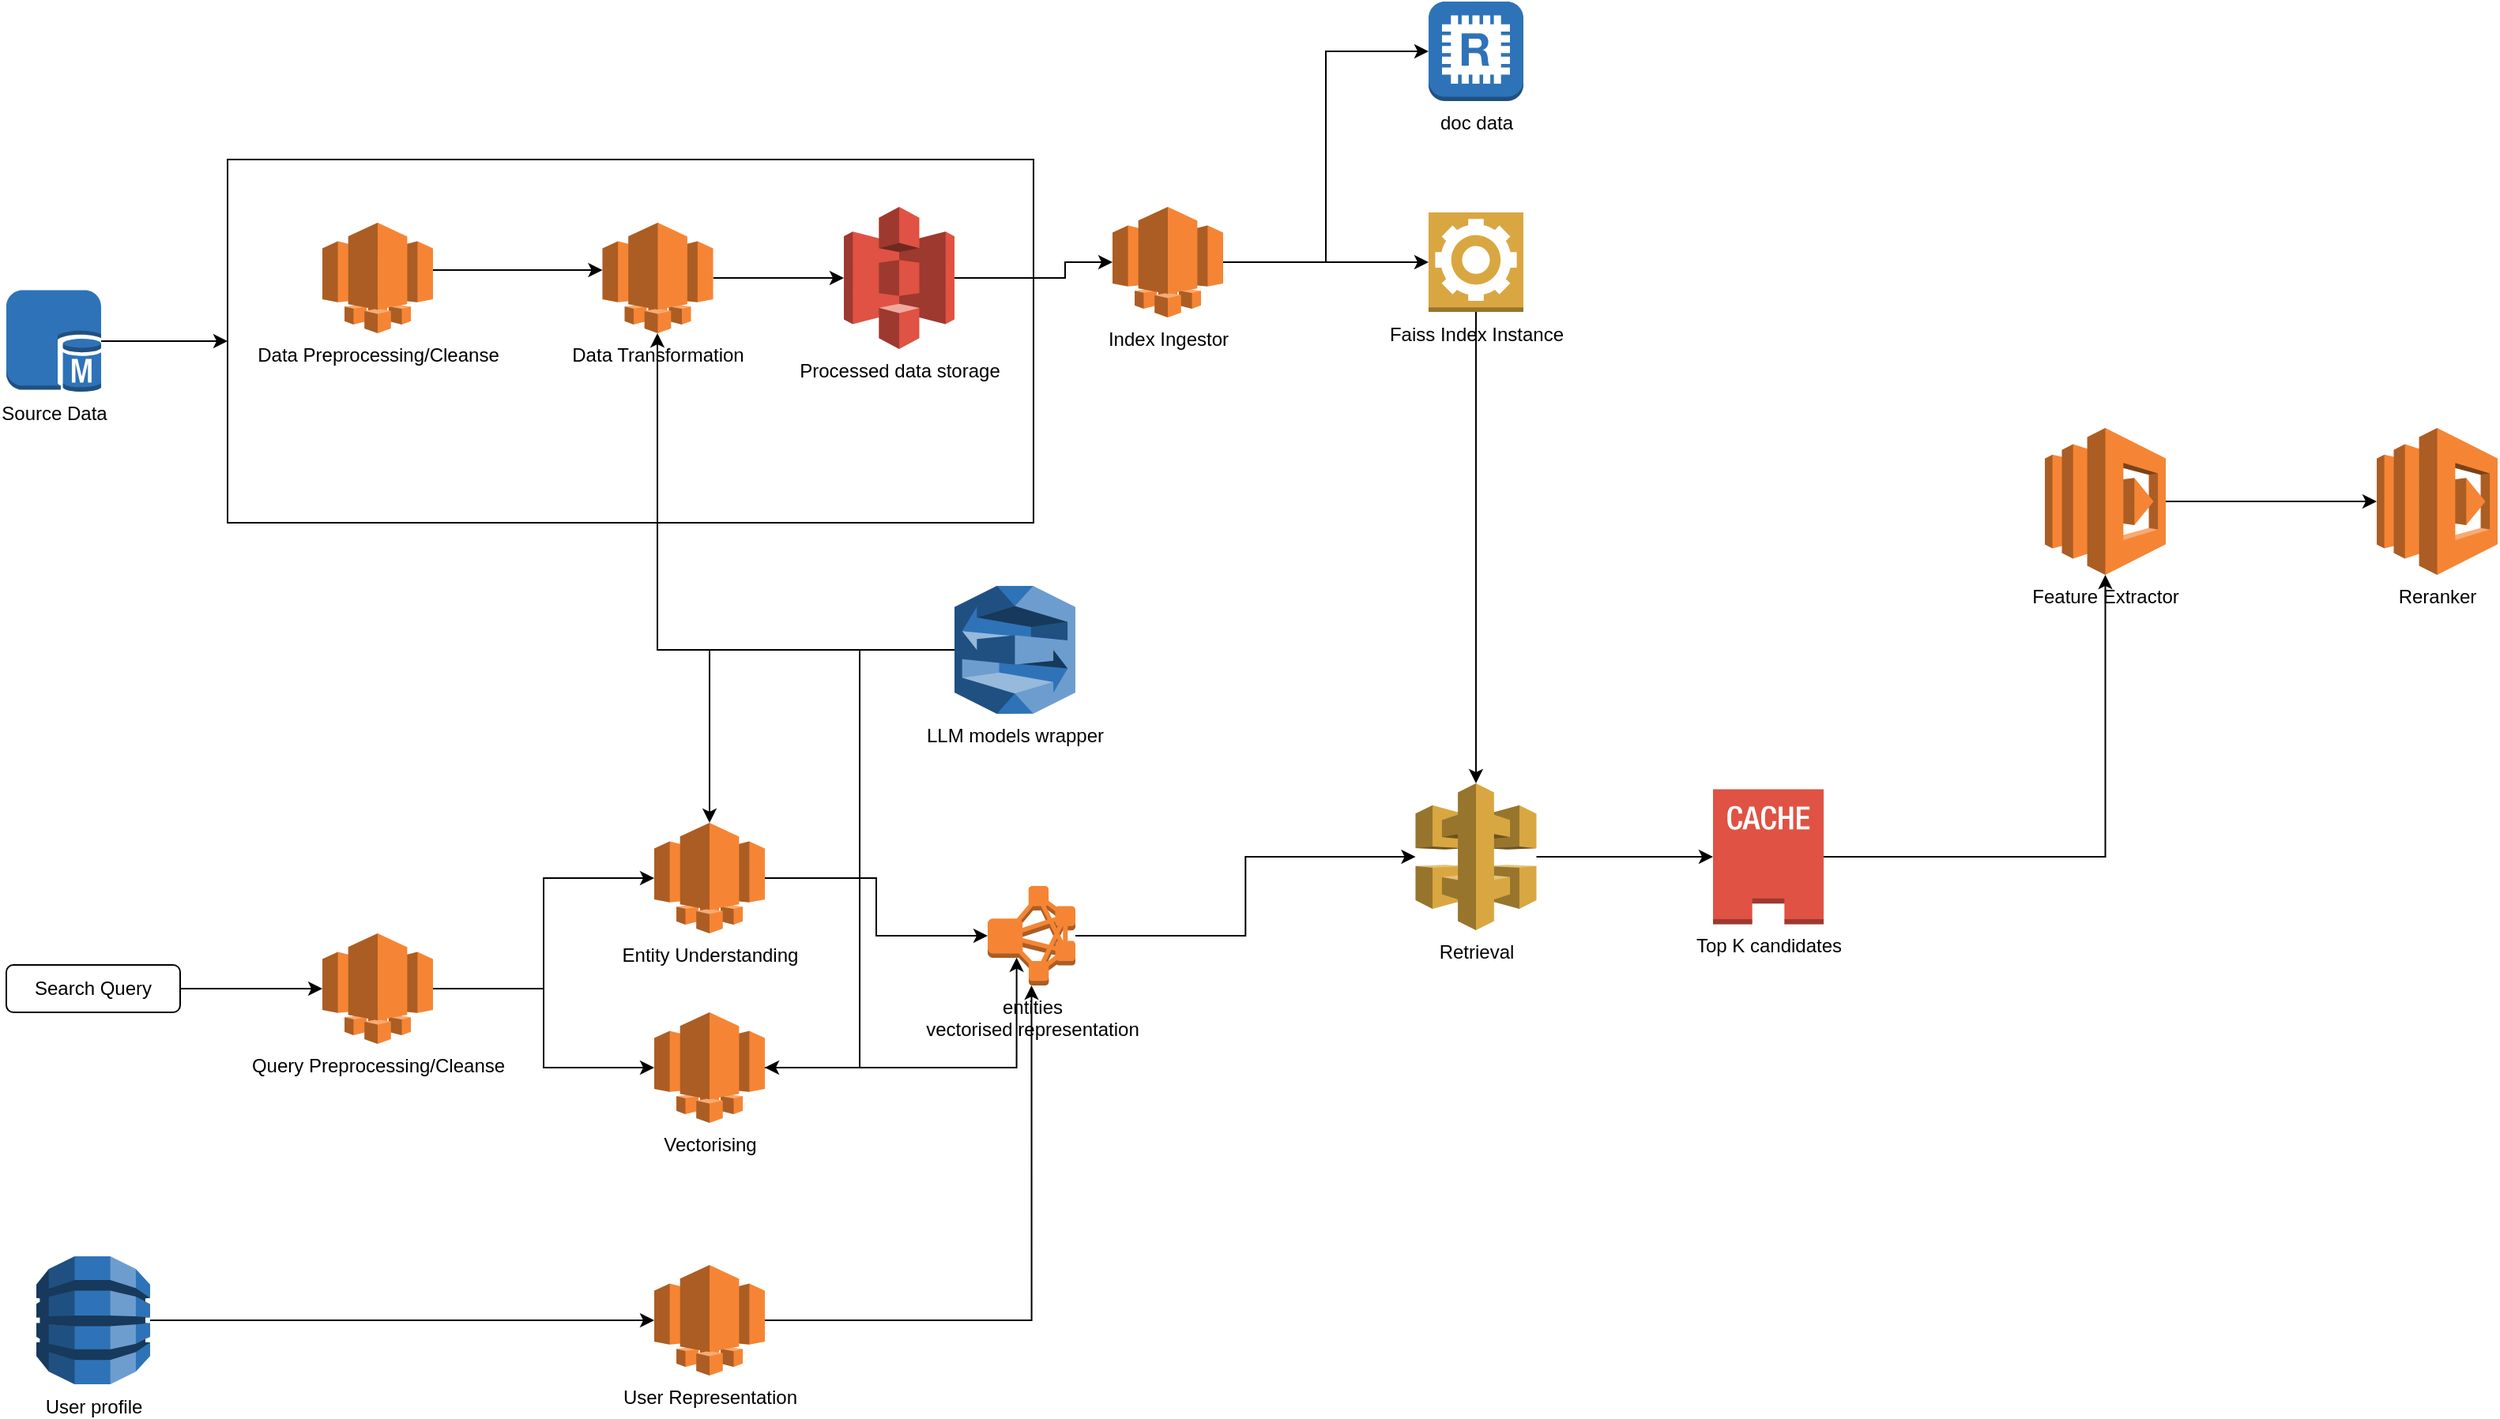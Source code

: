 <mxfile version="21.0.2" type="github">
  <diagram name="Page-1" id="8OP-N2uvxZRe4E2Dq5Id">
    <mxGraphModel dx="1774" dy="1083" grid="1" gridSize="10" guides="1" tooltips="1" connect="1" arrows="1" fold="1" page="1" pageScale="1" pageWidth="827" pageHeight="1169" math="0" shadow="0">
      <root>
        <mxCell id="0" />
        <mxCell id="1" parent="0" />
        <mxCell id="NxXrxqv_TEqv6YPUHNG9-26" value="" style="rounded=0;whiteSpace=wrap;html=1;" vertex="1" parent="1">
          <mxGeometry x="180" y="190" width="510" height="230" as="geometry" />
        </mxCell>
        <mxCell id="NxXrxqv_TEqv6YPUHNG9-27" style="edgeStyle=orthogonalEdgeStyle;rounded=0;orthogonalLoop=1;jettySize=auto;html=1;" edge="1" parent="1" source="NxXrxqv_TEqv6YPUHNG9-3" target="NxXrxqv_TEqv6YPUHNG9-26">
          <mxGeometry relative="1" as="geometry" />
        </mxCell>
        <mxCell id="NxXrxqv_TEqv6YPUHNG9-3" value="Source Data" style="outlineConnect=0;dashed=0;verticalLabelPosition=bottom;verticalAlign=top;align=center;html=1;shape=mxgraph.aws3.sql_master;fillColor=#2E73B8;gradientColor=none;" vertex="1" parent="1">
          <mxGeometry x="40" y="272.75" width="60" height="64.5" as="geometry" />
        </mxCell>
        <mxCell id="NxXrxqv_TEqv6YPUHNG9-14" value="" style="edgeStyle=orthogonalEdgeStyle;rounded=0;orthogonalLoop=1;jettySize=auto;html=1;" edge="1" parent="1" source="NxXrxqv_TEqv6YPUHNG9-12" target="NxXrxqv_TEqv6YPUHNG9-13">
          <mxGeometry relative="1" as="geometry">
            <Array as="points">
              <mxPoint x="390" y="260" />
              <mxPoint x="390" y="260" />
            </Array>
          </mxGeometry>
        </mxCell>
        <mxCell id="NxXrxqv_TEqv6YPUHNG9-12" value="Data Preprocessing/Cleanse" style="outlineConnect=0;dashed=0;verticalLabelPosition=bottom;verticalAlign=top;align=center;html=1;shape=mxgraph.aws3.lightsail;fillColor=#F58534;gradientColor=none;" vertex="1" parent="1">
          <mxGeometry x="240" y="230" width="70" height="70" as="geometry" />
        </mxCell>
        <mxCell id="NxXrxqv_TEqv6YPUHNG9-24" value="" style="edgeStyle=orthogonalEdgeStyle;rounded=0;orthogonalLoop=1;jettySize=auto;html=1;entryX=0;entryY=0.5;entryDx=0;entryDy=0;entryPerimeter=0;" edge="1" parent="1" source="NxXrxqv_TEqv6YPUHNG9-13" target="NxXrxqv_TEqv6YPUHNG9-55">
          <mxGeometry relative="1" as="geometry">
            <mxPoint x="570" y="265.1" as="targetPoint" />
          </mxGeometry>
        </mxCell>
        <mxCell id="NxXrxqv_TEqv6YPUHNG9-13" value="Data Transformation" style="outlineConnect=0;dashed=0;verticalLabelPosition=bottom;verticalAlign=top;align=center;html=1;shape=mxgraph.aws3.lightsail;fillColor=#F58534;gradientColor=none;" vertex="1" parent="1">
          <mxGeometry x="417.25" y="230" width="70" height="70" as="geometry" />
        </mxCell>
        <mxCell id="NxXrxqv_TEqv6YPUHNG9-18" style="edgeStyle=orthogonalEdgeStyle;rounded=0;orthogonalLoop=1;jettySize=auto;html=1;" edge="1" parent="1" source="NxXrxqv_TEqv6YPUHNG9-16">
          <mxGeometry relative="1" as="geometry">
            <mxPoint x="452" y="300" as="targetPoint" />
            <Array as="points">
              <mxPoint x="452" y="501" />
            </Array>
          </mxGeometry>
        </mxCell>
        <mxCell id="NxXrxqv_TEqv6YPUHNG9-43" style="edgeStyle=orthogonalEdgeStyle;rounded=0;orthogonalLoop=1;jettySize=auto;html=1;" edge="1" parent="1" source="NxXrxqv_TEqv6YPUHNG9-16" target="NxXrxqv_TEqv6YPUHNG9-39">
          <mxGeometry relative="1" as="geometry" />
        </mxCell>
        <mxCell id="NxXrxqv_TEqv6YPUHNG9-44" style="edgeStyle=orthogonalEdgeStyle;rounded=0;orthogonalLoop=1;jettySize=auto;html=1;entryX=1;entryY=0.5;entryDx=0;entryDy=0;entryPerimeter=0;" edge="1" parent="1" source="NxXrxqv_TEqv6YPUHNG9-16" target="NxXrxqv_TEqv6YPUHNG9-40">
          <mxGeometry relative="1" as="geometry" />
        </mxCell>
        <mxCell id="NxXrxqv_TEqv6YPUHNG9-16" value="LLM models wrapper" style="outlineConnect=0;dashed=0;verticalLabelPosition=bottom;verticalAlign=top;align=center;html=1;shape=mxgraph.aws3.lex;fillColor=#2E73B8;gradientColor=none;" vertex="1" parent="1">
          <mxGeometry x="640" y="460" width="76.5" height="81" as="geometry" />
        </mxCell>
        <mxCell id="NxXrxqv_TEqv6YPUHNG9-32" style="edgeStyle=orthogonalEdgeStyle;rounded=0;orthogonalLoop=1;jettySize=auto;html=1;exitX=1;exitY=0.5;exitDx=0;exitDy=0;exitPerimeter=0;" edge="1" parent="1" source="NxXrxqv_TEqv6YPUHNG9-19" target="NxXrxqv_TEqv6YPUHNG9-28">
          <mxGeometry relative="1" as="geometry" />
        </mxCell>
        <mxCell id="NxXrxqv_TEqv6YPUHNG9-35" style="edgeStyle=orthogonalEdgeStyle;rounded=0;orthogonalLoop=1;jettySize=auto;html=1;entryX=0;entryY=0.5;entryDx=0;entryDy=0;entryPerimeter=0;" edge="1" parent="1" source="NxXrxqv_TEqv6YPUHNG9-19" target="NxXrxqv_TEqv6YPUHNG9-33">
          <mxGeometry relative="1" as="geometry" />
        </mxCell>
        <mxCell id="NxXrxqv_TEqv6YPUHNG9-19" value="Index Ingestor" style="outlineConnect=0;dashed=0;verticalLabelPosition=bottom;verticalAlign=top;align=center;html=1;shape=mxgraph.aws3.lightsail;fillColor=#F58534;gradientColor=none;" vertex="1" parent="1">
          <mxGeometry x="740" y="220" width="70" height="70" as="geometry" />
        </mxCell>
        <mxCell id="NxXrxqv_TEqv6YPUHNG9-25" style="edgeStyle=orthogonalEdgeStyle;rounded=0;orthogonalLoop=1;jettySize=auto;html=1;exitX=1;exitY=0.5;exitDx=0;exitDy=0;exitPerimeter=0;" edge="1" parent="1" source="NxXrxqv_TEqv6YPUHNG9-55" target="NxXrxqv_TEqv6YPUHNG9-19">
          <mxGeometry relative="1" as="geometry">
            <mxPoint x="630" y="265.1" as="sourcePoint" />
            <Array as="points">
              <mxPoint x="710" y="265" />
              <mxPoint x="710" y="255" />
            </Array>
          </mxGeometry>
        </mxCell>
        <mxCell id="NxXrxqv_TEqv6YPUHNG9-54" style="edgeStyle=orthogonalEdgeStyle;rounded=0;orthogonalLoop=1;jettySize=auto;html=1;" edge="1" parent="1" source="NxXrxqv_TEqv6YPUHNG9-28" target="NxXrxqv_TEqv6YPUHNG9-50">
          <mxGeometry relative="1" as="geometry">
            <Array as="points">
              <mxPoint x="970" y="530" />
              <mxPoint x="970" y="530" />
            </Array>
          </mxGeometry>
        </mxCell>
        <mxCell id="NxXrxqv_TEqv6YPUHNG9-28" value="Faiss Index Instance" style="outlineConnect=0;dashed=0;verticalLabelPosition=bottom;verticalAlign=top;align=center;html=1;shape=mxgraph.aws3.worker;fillColor=#D9A741;gradientColor=none;" vertex="1" parent="1">
          <mxGeometry x="940" y="223.5" width="60" height="63" as="geometry" />
        </mxCell>
        <mxCell id="NxXrxqv_TEqv6YPUHNG9-33" value="doc data" style="outlineConnect=0;dashed=0;verticalLabelPosition=bottom;verticalAlign=top;align=center;html=1;shape=mxgraph.aws3.redis;fillColor=#2E73B8;gradientColor=none;" vertex="1" parent="1">
          <mxGeometry x="940" y="90" width="60" height="63" as="geometry" />
        </mxCell>
        <mxCell id="NxXrxqv_TEqv6YPUHNG9-38" style="edgeStyle=orthogonalEdgeStyle;rounded=0;orthogonalLoop=1;jettySize=auto;html=1;" edge="1" parent="1" source="NxXrxqv_TEqv6YPUHNG9-36" target="NxXrxqv_TEqv6YPUHNG9-37">
          <mxGeometry relative="1" as="geometry" />
        </mxCell>
        <mxCell id="NxXrxqv_TEqv6YPUHNG9-36" value="Search Query" style="rounded=1;whiteSpace=wrap;html=1;" vertex="1" parent="1">
          <mxGeometry x="40" y="700" width="110" height="30" as="geometry" />
        </mxCell>
        <mxCell id="NxXrxqv_TEqv6YPUHNG9-41" style="edgeStyle=orthogonalEdgeStyle;rounded=0;orthogonalLoop=1;jettySize=auto;html=1;entryX=0;entryY=0.5;entryDx=0;entryDy=0;entryPerimeter=0;" edge="1" parent="1" source="NxXrxqv_TEqv6YPUHNG9-37" target="NxXrxqv_TEqv6YPUHNG9-39">
          <mxGeometry relative="1" as="geometry" />
        </mxCell>
        <mxCell id="NxXrxqv_TEqv6YPUHNG9-42" style="edgeStyle=orthogonalEdgeStyle;rounded=0;orthogonalLoop=1;jettySize=auto;html=1;" edge="1" parent="1" source="NxXrxqv_TEqv6YPUHNG9-37" target="NxXrxqv_TEqv6YPUHNG9-40">
          <mxGeometry relative="1" as="geometry" />
        </mxCell>
        <mxCell id="NxXrxqv_TEqv6YPUHNG9-37" value="Query Preprocessing/Cleanse" style="outlineConnect=0;dashed=0;verticalLabelPosition=bottom;verticalAlign=top;align=center;html=1;shape=mxgraph.aws3.lightsail;fillColor=#F58534;gradientColor=none;" vertex="1" parent="1">
          <mxGeometry x="240" y="680" width="70" height="70" as="geometry" />
        </mxCell>
        <mxCell id="NxXrxqv_TEqv6YPUHNG9-47" style="edgeStyle=orthogonalEdgeStyle;rounded=0;orthogonalLoop=1;jettySize=auto;html=1;" edge="1" parent="1" source="NxXrxqv_TEqv6YPUHNG9-39" target="NxXrxqv_TEqv6YPUHNG9-45">
          <mxGeometry relative="1" as="geometry" />
        </mxCell>
        <mxCell id="NxXrxqv_TEqv6YPUHNG9-39" value="Entity Understanding" style="outlineConnect=0;dashed=0;verticalLabelPosition=bottom;verticalAlign=top;align=center;html=1;shape=mxgraph.aws3.lightsail;fillColor=#F58534;gradientColor=none;" vertex="1" parent="1">
          <mxGeometry x="450" y="610" width="70" height="70" as="geometry" />
        </mxCell>
        <mxCell id="NxXrxqv_TEqv6YPUHNG9-48" style="edgeStyle=orthogonalEdgeStyle;rounded=0;orthogonalLoop=1;jettySize=auto;html=1;entryX=0.33;entryY=0.72;entryDx=0;entryDy=0;entryPerimeter=0;" edge="1" parent="1" source="NxXrxqv_TEqv6YPUHNG9-40" target="NxXrxqv_TEqv6YPUHNG9-45">
          <mxGeometry relative="1" as="geometry" />
        </mxCell>
        <mxCell id="NxXrxqv_TEqv6YPUHNG9-40" value="Vectorising" style="outlineConnect=0;dashed=0;verticalLabelPosition=bottom;verticalAlign=top;align=center;html=1;shape=mxgraph.aws3.lightsail;fillColor=#F58534;gradientColor=none;" vertex="1" parent="1">
          <mxGeometry x="450" y="730" width="70" height="70" as="geometry" />
        </mxCell>
        <mxCell id="NxXrxqv_TEqv6YPUHNG9-52" style="edgeStyle=orthogonalEdgeStyle;rounded=0;orthogonalLoop=1;jettySize=auto;html=1;" edge="1" parent="1" source="NxXrxqv_TEqv6YPUHNG9-45" target="NxXrxqv_TEqv6YPUHNG9-50">
          <mxGeometry relative="1" as="geometry" />
        </mxCell>
        <mxCell id="NxXrxqv_TEqv6YPUHNG9-45" value="entities&lt;br&gt;vectorised representation" style="outlineConnect=0;dashed=0;verticalLabelPosition=bottom;verticalAlign=top;align=center;html=1;shape=mxgraph.aws3.emr_cluster;fillColor=#F58534;gradientColor=none;" vertex="1" parent="1">
          <mxGeometry x="661" y="650" width="55.5" height="63" as="geometry" />
        </mxCell>
        <mxCell id="NxXrxqv_TEqv6YPUHNG9-57" style="edgeStyle=orthogonalEdgeStyle;rounded=0;orthogonalLoop=1;jettySize=auto;html=1;" edge="1" parent="1" source="NxXrxqv_TEqv6YPUHNG9-50" target="NxXrxqv_TEqv6YPUHNG9-56">
          <mxGeometry relative="1" as="geometry" />
        </mxCell>
        <mxCell id="NxXrxqv_TEqv6YPUHNG9-50" value="Retrieval" style="outlineConnect=0;dashed=0;verticalLabelPosition=bottom;verticalAlign=top;align=center;html=1;shape=mxgraph.aws3.api_gateway;fillColor=#D9A741;gradientColor=none;" vertex="1" parent="1">
          <mxGeometry x="931.75" y="585" width="76.5" height="93" as="geometry" />
        </mxCell>
        <mxCell id="NxXrxqv_TEqv6YPUHNG9-55" value="Processed data storage" style="outlineConnect=0;dashed=0;verticalLabelPosition=bottom;verticalAlign=top;align=center;html=1;shape=mxgraph.aws3.s3;fillColor=#E05243;gradientColor=none;" vertex="1" parent="1">
          <mxGeometry x="570" y="220" width="70" height="90" as="geometry" />
        </mxCell>
        <mxCell id="NxXrxqv_TEqv6YPUHNG9-60" style="edgeStyle=orthogonalEdgeStyle;rounded=0;orthogonalLoop=1;jettySize=auto;html=1;" edge="1" parent="1" source="NxXrxqv_TEqv6YPUHNG9-56" target="NxXrxqv_TEqv6YPUHNG9-59">
          <mxGeometry relative="1" as="geometry" />
        </mxCell>
        <mxCell id="NxXrxqv_TEqv6YPUHNG9-56" value="Top K candidates" style="outlineConnect=0;dashed=0;verticalLabelPosition=bottom;verticalAlign=top;align=center;html=1;shape=mxgraph.aws3.cached_volume;fillColor=#E05243;gradientColor=none;" vertex="1" parent="1">
          <mxGeometry x="1120" y="588.75" width="70" height="85.5" as="geometry" />
        </mxCell>
        <mxCell id="NxXrxqv_TEqv6YPUHNG9-62" style="edgeStyle=orthogonalEdgeStyle;rounded=0;orthogonalLoop=1;jettySize=auto;html=1;entryX=0;entryY=0.5;entryDx=0;entryDy=0;entryPerimeter=0;" edge="1" parent="1" source="NxXrxqv_TEqv6YPUHNG9-59" target="NxXrxqv_TEqv6YPUHNG9-61">
          <mxGeometry relative="1" as="geometry" />
        </mxCell>
        <mxCell id="NxXrxqv_TEqv6YPUHNG9-59" value="Feature Extractor" style="outlineConnect=0;dashed=0;verticalLabelPosition=bottom;verticalAlign=top;align=center;html=1;shape=mxgraph.aws3.lambda;fillColor=#F58534;gradientColor=none;" vertex="1" parent="1">
          <mxGeometry x="1330" y="360" width="76.5" height="93" as="geometry" />
        </mxCell>
        <mxCell id="NxXrxqv_TEqv6YPUHNG9-61" value="Reranker" style="outlineConnect=0;dashed=0;verticalLabelPosition=bottom;verticalAlign=top;align=center;html=1;shape=mxgraph.aws3.lambda;fillColor=#F58534;gradientColor=none;" vertex="1" parent="1">
          <mxGeometry x="1540" y="360" width="76.5" height="93" as="geometry" />
        </mxCell>
        <mxCell id="NxXrxqv_TEqv6YPUHNG9-71" style="edgeStyle=orthogonalEdgeStyle;rounded=0;orthogonalLoop=1;jettySize=auto;html=1;entryX=0;entryY=0.5;entryDx=0;entryDy=0;entryPerimeter=0;" edge="1" parent="1" source="NxXrxqv_TEqv6YPUHNG9-66" target="NxXrxqv_TEqv6YPUHNG9-68">
          <mxGeometry relative="1" as="geometry" />
        </mxCell>
        <mxCell id="NxXrxqv_TEqv6YPUHNG9-66" value="User profile" style="outlineConnect=0;dashed=0;verticalLabelPosition=bottom;verticalAlign=top;align=center;html=1;shape=mxgraph.aws3.dynamo_db;fillColor=#2E73B8;gradientColor=none;" vertex="1" parent="1">
          <mxGeometry x="59" y="884.5" width="72" height="81" as="geometry" />
        </mxCell>
        <mxCell id="NxXrxqv_TEqv6YPUHNG9-72" style="edgeStyle=orthogonalEdgeStyle;rounded=0;orthogonalLoop=1;jettySize=auto;html=1;entryX=0.5;entryY=1;entryDx=0;entryDy=0;entryPerimeter=0;" edge="1" parent="1" source="NxXrxqv_TEqv6YPUHNG9-68" target="NxXrxqv_TEqv6YPUHNG9-45">
          <mxGeometry relative="1" as="geometry" />
        </mxCell>
        <mxCell id="NxXrxqv_TEqv6YPUHNG9-68" value="User Representation" style="outlineConnect=0;dashed=0;verticalLabelPosition=bottom;verticalAlign=top;align=center;html=1;shape=mxgraph.aws3.lightsail;fillColor=#F58534;gradientColor=none;" vertex="1" parent="1">
          <mxGeometry x="450" y="890" width="70" height="70" as="geometry" />
        </mxCell>
      </root>
    </mxGraphModel>
  </diagram>
</mxfile>
